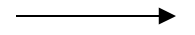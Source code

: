 <mxfile version="22.0.8" type="device">
  <diagram name="第 1 页" id="Mm0hC2-zrbVgDmfwnK1h">
    <mxGraphModel dx="336" dy="533" grid="0" gridSize="10" guides="1" tooltips="1" connect="1" arrows="1" fold="1" page="1" pageScale="1" pageWidth="827" pageHeight="1169" math="0" shadow="0">
      <root>
        <mxCell id="0" />
        <mxCell id="1" parent="0" />
        <mxCell id="MWRULVRWjAI7JQODRnuG-18" value="" style="html=1;verticalAlign=bottom;endArrow=block;curved=0;rounded=0;" edge="1" parent="1">
          <mxGeometry width="80" relative="1" as="geometry">
            <mxPoint x="170" y="265" as="sourcePoint" />
            <mxPoint x="250" y="265" as="targetPoint" />
          </mxGeometry>
        </mxCell>
      </root>
    </mxGraphModel>
  </diagram>
</mxfile>
